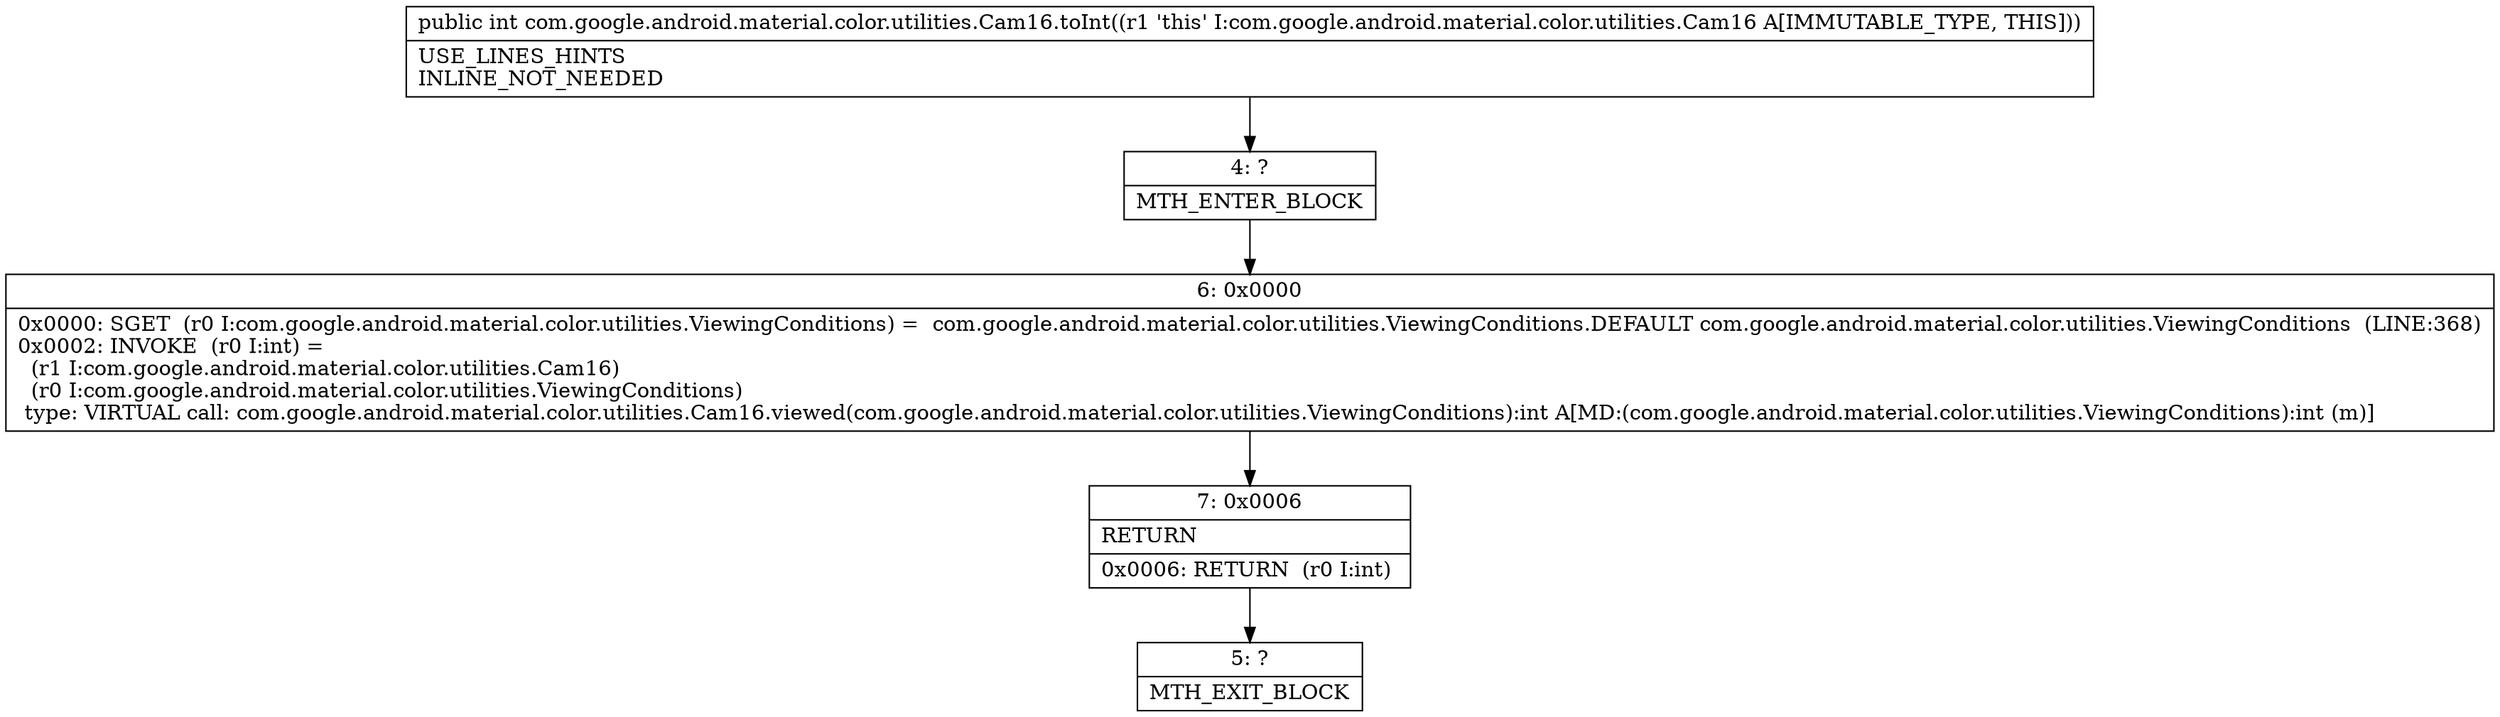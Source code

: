 digraph "CFG forcom.google.android.material.color.utilities.Cam16.toInt()I" {
Node_4 [shape=record,label="{4\:\ ?|MTH_ENTER_BLOCK\l}"];
Node_6 [shape=record,label="{6\:\ 0x0000|0x0000: SGET  (r0 I:com.google.android.material.color.utilities.ViewingConditions) =  com.google.android.material.color.utilities.ViewingConditions.DEFAULT com.google.android.material.color.utilities.ViewingConditions  (LINE:368)\l0x0002: INVOKE  (r0 I:int) = \l  (r1 I:com.google.android.material.color.utilities.Cam16)\l  (r0 I:com.google.android.material.color.utilities.ViewingConditions)\l type: VIRTUAL call: com.google.android.material.color.utilities.Cam16.viewed(com.google.android.material.color.utilities.ViewingConditions):int A[MD:(com.google.android.material.color.utilities.ViewingConditions):int (m)]\l}"];
Node_7 [shape=record,label="{7\:\ 0x0006|RETURN\l|0x0006: RETURN  (r0 I:int) \l}"];
Node_5 [shape=record,label="{5\:\ ?|MTH_EXIT_BLOCK\l}"];
MethodNode[shape=record,label="{public int com.google.android.material.color.utilities.Cam16.toInt((r1 'this' I:com.google.android.material.color.utilities.Cam16 A[IMMUTABLE_TYPE, THIS]))  | USE_LINES_HINTS\lINLINE_NOT_NEEDED\l}"];
MethodNode -> Node_4;Node_4 -> Node_6;
Node_6 -> Node_7;
Node_7 -> Node_5;
}


